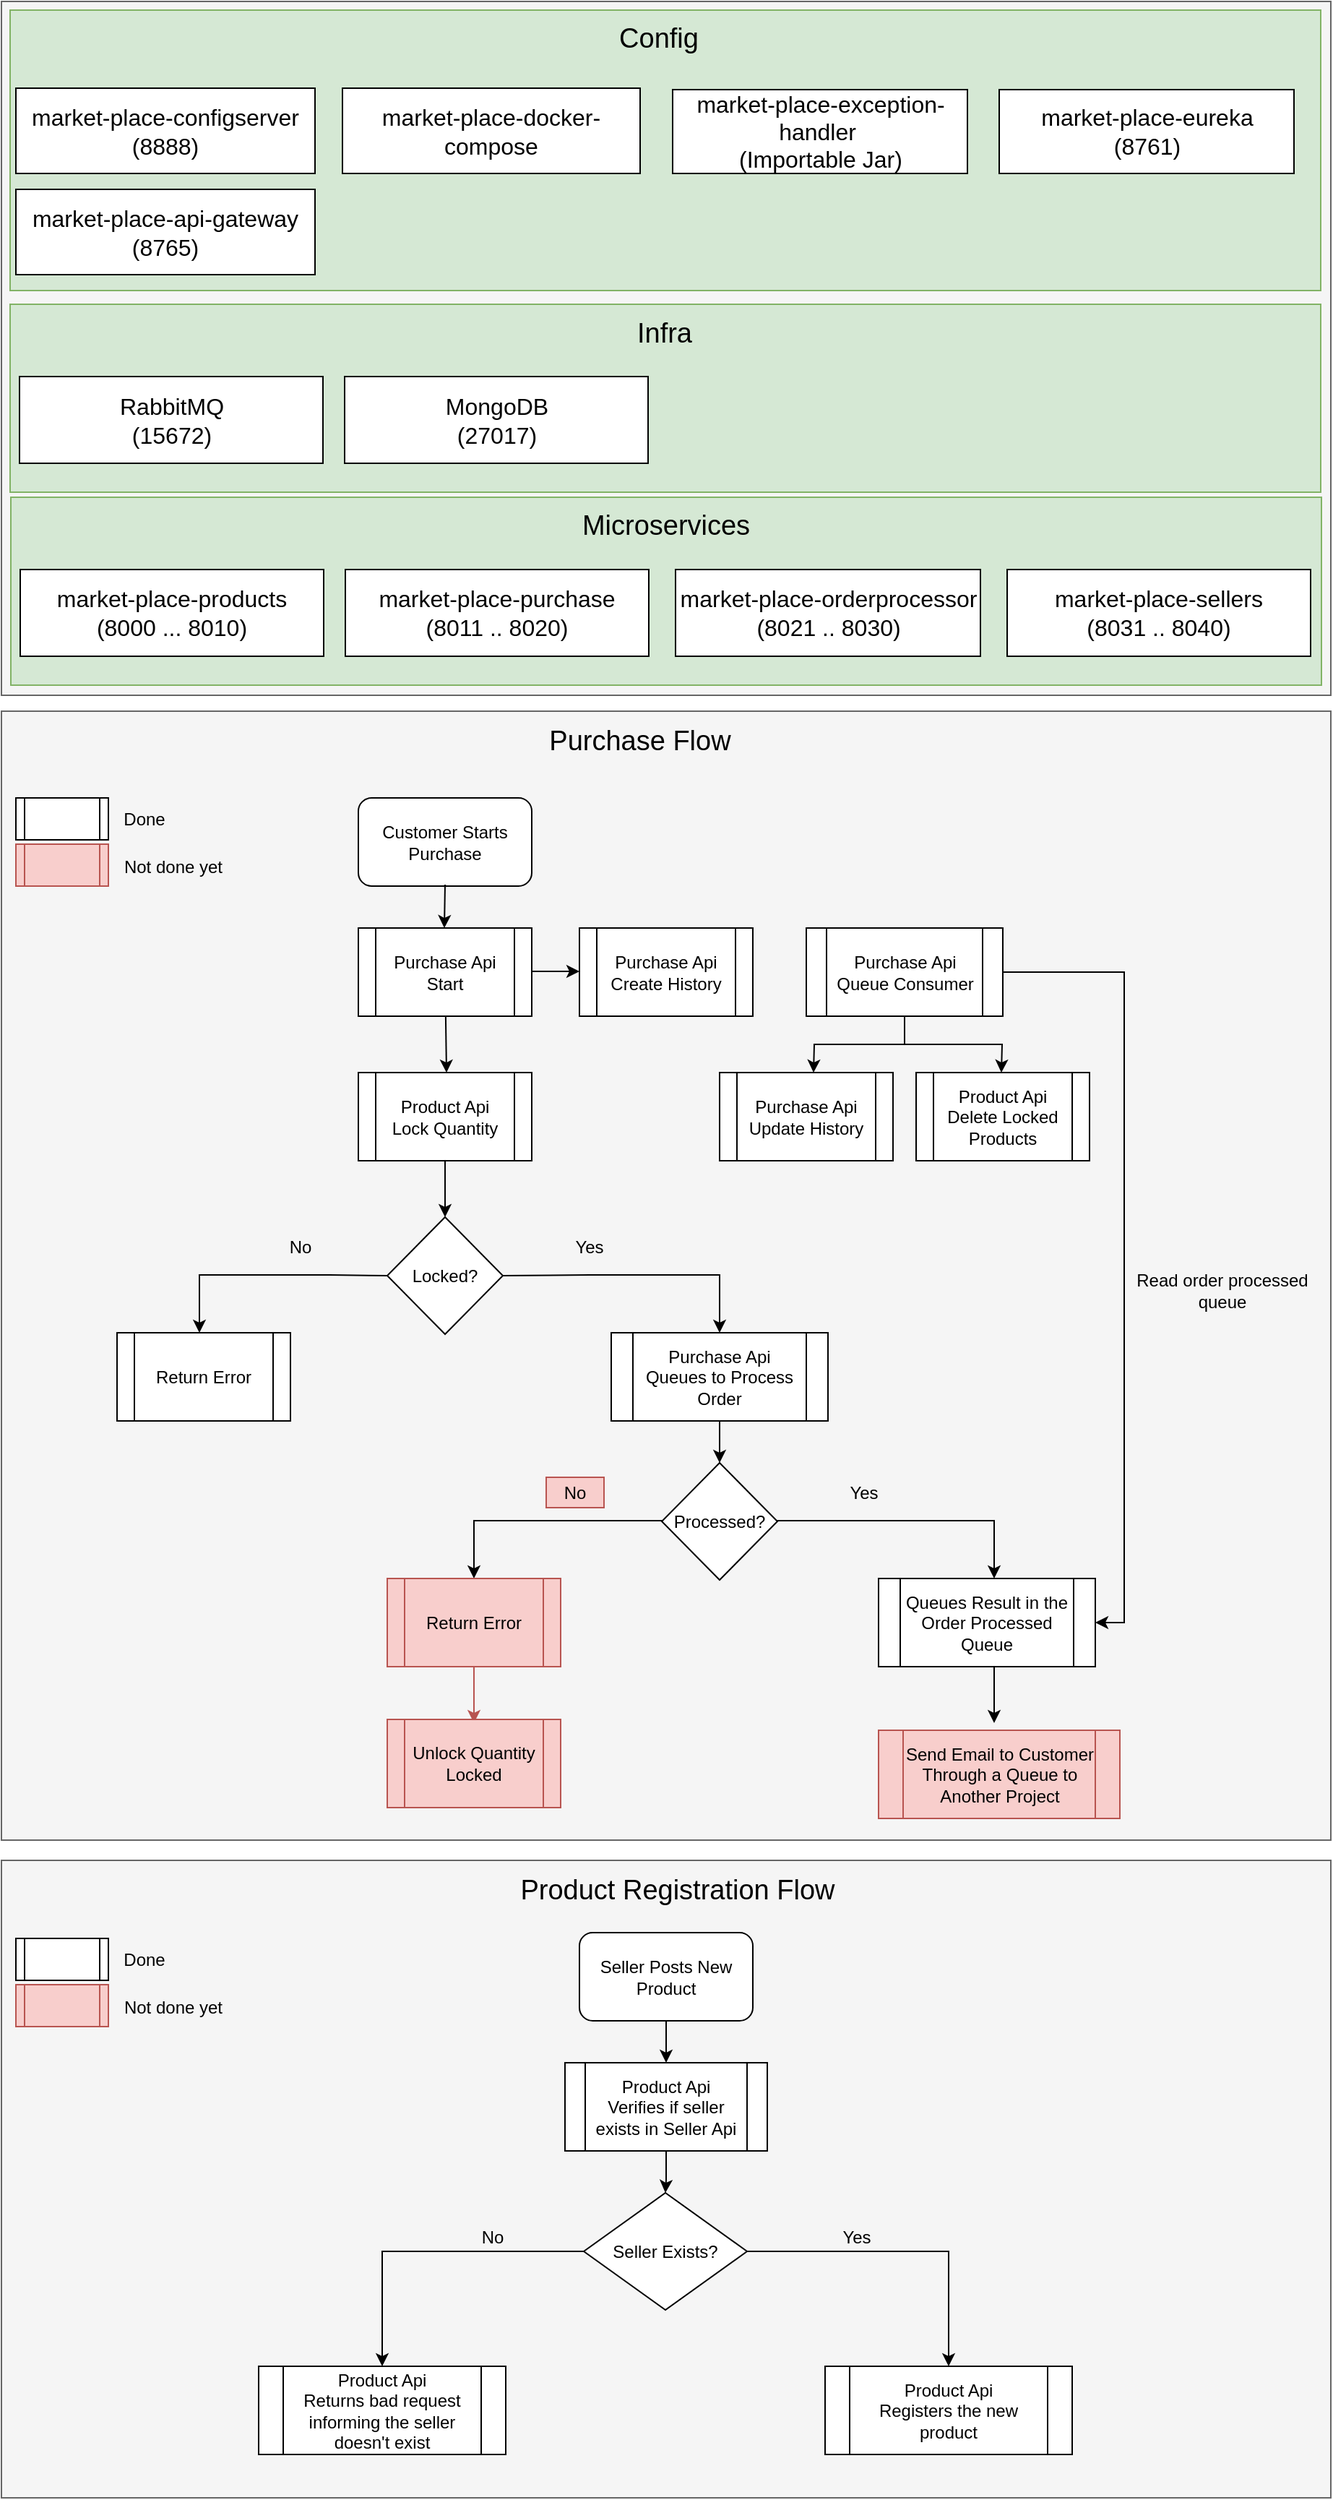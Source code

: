 <mxfile version="12.4.2" type="device" pages="1"><diagram name="Page-1" id="edf60f1a-56cd-e834-aa8a-f176f3a09ee4"><mxGraphModel dx="1422" dy="862" grid="1" gridSize="10" guides="1" tooltips="1" connect="1" arrows="1" fold="1" page="1" pageScale="1" pageWidth="1100" pageHeight="850" background="#ffffff" math="0" shadow="0"><root><mxCell id="0"/><mxCell id="1" parent="0"/><mxCell id="MPSQb2iCZfDgoAtvopAF-2" value="" style="rounded=0;whiteSpace=wrap;html=1;fillColor=#f5f5f5;glass=0;shadow=0;comic=0;fillOpacity=100;strokeColor=#666666;fontColor=#333333;" parent="1" vertex="1"><mxGeometry x="90" y="491" width="920" height="781" as="geometry"/></mxCell><mxCell id="Mo7t4FhtfActWDf6KBwc-1" value="Customer Starts Purchase" style="rounded=1;whiteSpace=wrap;html=1;" parent="1" vertex="1"><mxGeometry x="337" y="551" width="120" height="61" as="geometry"/></mxCell><mxCell id="Mo7t4FhtfActWDf6KBwc-4" value="Locked?" style="rhombus;whiteSpace=wrap;html=1;" parent="1" vertex="1"><mxGeometry x="357" y="841" width="80" height="81" as="geometry"/></mxCell><mxCell id="Mo7t4FhtfActWDf6KBwc-5" value="" style="endArrow=classic;html=1;exitX=0.5;exitY=1;exitDx=0;exitDy=0;" parent="1" target="Mo7t4FhtfActWDf6KBwc-4" edge="1"><mxGeometry width="50" height="50" relative="1" as="geometry"><mxPoint x="397" y="801" as="sourcePoint"/><mxPoint x="407" y="751" as="targetPoint"/></mxGeometry></mxCell><mxCell id="Mo7t4FhtfActWDf6KBwc-11" value="" style="endArrow=classic;html=1;rounded=0;exitX=0;exitY=0.5;exitDx=0;exitDy=0;entryX=0.5;entryY=0;entryDx=0;entryDy=0;" parent="1" source="Mo7t4FhtfActWDf6KBwc-4" edge="1"><mxGeometry width="50" height="50" relative="1" as="geometry"><mxPoint x="167" y="1051" as="sourcePoint"/><mxPoint x="227" y="921" as="targetPoint"/><Array as="points"><mxPoint x="317" y="881"/><mxPoint x="287" y="881"/><mxPoint x="227" y="881"/></Array></mxGeometry></mxCell><mxCell id="Mo7t4FhtfActWDf6KBwc-12" value="No" style="text;html=1;strokeColor=none;fillColor=none;align=center;verticalAlign=middle;whiteSpace=wrap;rounded=0;" parent="1" vertex="1"><mxGeometry x="277" y="851" width="40" height="21" as="geometry"/></mxCell><mxCell id="Mo7t4FhtfActWDf6KBwc-14" value="" style="endArrow=classic;html=1;rounded=0;exitX=1;exitY=0.5;exitDx=0;exitDy=0;entryX=0.5;entryY=0;entryDx=0;entryDy=0;" parent="1" source="Mo7t4FhtfActWDf6KBwc-4" edge="1"><mxGeometry width="50" height="50" relative="1" as="geometry"><mxPoint x="707" y="861" as="sourcePoint"/><mxPoint x="587" y="921" as="targetPoint"/><Array as="points"><mxPoint x="497" y="881"/><mxPoint x="547" y="881"/><mxPoint x="587" y="881"/></Array></mxGeometry></mxCell><mxCell id="Mo7t4FhtfActWDf6KBwc-15" value="Yes" style="text;html=1;strokeColor=none;fillColor=none;align=center;verticalAlign=middle;whiteSpace=wrap;rounded=0;" parent="1" vertex="1"><mxGeometry x="477" y="851" width="40" height="21" as="geometry"/></mxCell><mxCell id="Mo7t4FhtfActWDf6KBwc-16" value="Processed?" style="rhombus;whiteSpace=wrap;html=1;" parent="1" vertex="1"><mxGeometry x="547" y="1011" width="80" height="81" as="geometry"/></mxCell><mxCell id="Mo7t4FhtfActWDf6KBwc-17" value="" style="endArrow=classic;html=1;exitX=0.5;exitY=1;exitDx=0;exitDy=0;" parent="1" target="Mo7t4FhtfActWDf6KBwc-16" edge="1"><mxGeometry width="50" height="50" relative="1" as="geometry"><mxPoint x="587" y="981" as="sourcePoint"/><mxPoint x="407" y="851" as="targetPoint"/></mxGeometry></mxCell><mxCell id="Mo7t4FhtfActWDf6KBwc-18" value="" style="endArrow=classic;html=1;rounded=0;exitX=0;exitY=0.5;exitDx=0;exitDy=0;entryX=0.5;entryY=0;entryDx=0;entryDy=0;" parent="1" edge="1"><mxGeometry width="50" height="50" relative="1" as="geometry"><mxPoint x="547" y="1051" as="sourcePoint"/><mxPoint x="417" y="1091" as="targetPoint"/><Array as="points"><mxPoint x="507" y="1051"/><mxPoint x="477" y="1051"/><mxPoint x="417" y="1051"/></Array></mxGeometry></mxCell><mxCell id="Mo7t4FhtfActWDf6KBwc-19" value="No" style="text;html=1;strokeColor=#b85450;fillColor=#f8cecc;align=center;verticalAlign=middle;whiteSpace=wrap;rounded=0;" parent="1" vertex="1"><mxGeometry x="467" y="1021" width="40" height="21" as="geometry"/></mxCell><mxCell id="Mo7t4FhtfActWDf6KBwc-22" value="" style="endArrow=classic;html=1;exitX=0.5;exitY=1;exitDx=0;exitDy=0;fillColor=#f8cecc;strokeColor=#b85450;" parent="1" edge="1"><mxGeometry width="50" height="50" relative="1" as="geometry"><mxPoint x="417" y="1151" as="sourcePoint"/><mxPoint x="417" y="1191" as="targetPoint"/></mxGeometry></mxCell><mxCell id="Mo7t4FhtfActWDf6KBwc-25" value="" style="endArrow=classic;html=1;rounded=0;exitX=1;exitY=0.5;exitDx=0;exitDy=0;entryX=0.5;entryY=0;entryDx=0;entryDy=0;" parent="1" edge="1"><mxGeometry width="50" height="50" relative="1" as="geometry"><mxPoint x="627" y="1051" as="sourcePoint"/><mxPoint x="777" y="1091" as="targetPoint"/><Array as="points"><mxPoint x="687" y="1051"/><mxPoint x="737" y="1051"/><mxPoint x="777" y="1051"/></Array></mxGeometry></mxCell><mxCell id="Mo7t4FhtfActWDf6KBwc-26" value="Yes" style="text;html=1;strokeColor=none;fillColor=none;align=center;verticalAlign=middle;whiteSpace=wrap;rounded=0;" parent="1" vertex="1"><mxGeometry x="667" y="1021" width="40" height="21" as="geometry"/></mxCell><mxCell id="Mo7t4FhtfActWDf6KBwc-28" value="" style="endArrow=classic;html=1;exitX=0.5;exitY=1;exitDx=0;exitDy=0;" parent="1" edge="1"><mxGeometry width="50" height="50" relative="1" as="geometry"><mxPoint x="777" y="1151" as="sourcePoint"/><mxPoint x="777" y="1191" as="targetPoint"/></mxGeometry></mxCell><mxCell id="N288g8513VUEFOwuXe49-11" style="edgeStyle=orthogonalEdgeStyle;rounded=0;jumpSize=5;orthogonalLoop=1;jettySize=auto;html=1;exitX=1;exitY=0.5;exitDx=0;exitDy=0;entryX=0;entryY=0.5;entryDx=0;entryDy=0;" parent="1" edge="1"><mxGeometry relative="1" as="geometry"><mxPoint x="490" y="671" as="targetPoint"/><mxPoint x="457" y="671" as="sourcePoint"/></mxGeometry></mxCell><mxCell id="EybDc1VSDSMqDI_E5JhZ-2" value="" style="endArrow=classic;html=1;" parent="1" edge="1"><mxGeometry width="50" height="50" relative="1" as="geometry"><mxPoint x="397.429" y="701" as="sourcePoint"/><mxPoint x="398" y="741" as="targetPoint"/></mxGeometry></mxCell><mxCell id="EybDc1VSDSMqDI_E5JhZ-3" value="" style="endArrow=classic;html=1;" parent="1" edge="1"><mxGeometry width="50" height="50" relative="1" as="geometry"><mxPoint x="397" y="611" as="sourcePoint"/><mxPoint x="396.5" y="641" as="targetPoint"/></mxGeometry></mxCell><mxCell id="N288g8513VUEFOwuXe49-8" style="edgeStyle=orthogonalEdgeStyle;rounded=0;jumpSize=5;orthogonalLoop=1;jettySize=auto;html=1;exitX=1;exitY=0.5;exitDx=0;exitDy=0;entryX=1;entryY=0.5;entryDx=0;entryDy=0;" parent="1" source="_pl0MvW1H9vZf1-IEfQ_-7" target="_pl0MvW1H9vZf1-IEfQ_-13" edge="1"><mxGeometry relative="1" as="geometry"><mxPoint x="837" y="1121" as="targetPoint"/></mxGeometry></mxCell><mxCell id="57rck8N1SdKIHW1OdS8E-4" value="Read order processed queue" style="text;html=1;strokeColor=none;fillColor=none;align=center;verticalAlign=middle;whiteSpace=wrap;rounded=0;" parent="1" vertex="1"><mxGeometry x="870" y="881" width="130" height="21" as="geometry"/></mxCell><mxCell id="N288g8513VUEFOwuXe49-2" value="" style="endArrow=classic;html=1;rounded=0;jumpSize=5;edgeStyle=orthogonalEdgeStyle;entryX=0.5;entryY=0;entryDx=0;entryDy=0;" parent="1" source="_pl0MvW1H9vZf1-IEfQ_-7" edge="1"><mxGeometry width="50" height="50" relative="1" as="geometry"><mxPoint x="602" y="751" as="sourcePoint"/><mxPoint x="782" y="741" as="targetPoint"/></mxGeometry></mxCell><mxCell id="N288g8513VUEFOwuXe49-5" value="" style="endArrow=classic;html=1;rounded=0;jumpSize=5;edgeStyle=orthogonalEdgeStyle;exitX=0.5;exitY=1;exitDx=0;exitDy=0;entryX=0.5;entryY=0;entryDx=0;entryDy=0;" parent="1" source="_pl0MvW1H9vZf1-IEfQ_-7" edge="1"><mxGeometry width="50" height="50" relative="1" as="geometry"><mxPoint x="732" y="711" as="sourcePoint"/><mxPoint x="652" y="741" as="targetPoint"/></mxGeometry></mxCell><mxCell id="MPSQb2iCZfDgoAtvopAF-3" value="Purchase Flow" style="text;html=1;strokeColor=none;fillColor=none;align=center;verticalAlign=middle;whiteSpace=wrap;rounded=0;shadow=0;glass=0;comic=0;fontSize=19;" parent="1" vertex="1"><mxGeometry x="467" y="501" width="130" height="21" as="geometry"/></mxCell><mxCell id="MPSQb2iCZfDgoAtvopAF-4" value="" style="rounded=0;whiteSpace=wrap;html=1;shadow=0;glass=0;comic=0;fillColor=#f5f5f5;fontSize=19;strokeColor=#666666;fontColor=#333333;" parent="1" vertex="1"><mxGeometry x="90" width="920" height="480" as="geometry"/></mxCell><mxCell id="_pl0MvW1H9vZf1-IEfQ_-1" value="" style="rounded=0;whiteSpace=wrap;html=1;shadow=0;glass=0;comic=0;fillColor=#f5f5f5;fontSize=19;strokeColor=#666666;fontColor=#333333;" parent="1" vertex="1"><mxGeometry x="90" y="1286" width="920" height="441" as="geometry"/></mxCell><mxCell id="_pl0MvW1H9vZf1-IEfQ_-2" value="Product Registration Flow" style="text;html=1;strokeColor=none;fillColor=none;align=center;verticalAlign=middle;whiteSpace=wrap;rounded=0;shadow=0;glass=0;comic=0;fontSize=19;" parent="1" vertex="1"><mxGeometry x="439" y="1296" width="238" height="21" as="geometry"/></mxCell><mxCell id="_pl0MvW1H9vZf1-IEfQ_-28" value="" style="edgeStyle=orthogonalEdgeStyle;rounded=0;orthogonalLoop=1;jettySize=auto;html=1;" parent="1" source="_pl0MvW1H9vZf1-IEfQ_-3" target="_pl0MvW1H9vZf1-IEfQ_-4" edge="1"><mxGeometry relative="1" as="geometry"/></mxCell><mxCell id="_pl0MvW1H9vZf1-IEfQ_-3" value="Seller Posts New Product" style="rounded=1;whiteSpace=wrap;html=1;shadow=0;" parent="1" vertex="1"><mxGeometry x="490" y="1336" width="120" height="61" as="geometry"/></mxCell><mxCell id="_pl0MvW1H9vZf1-IEfQ_-30" value="" style="edgeStyle=orthogonalEdgeStyle;rounded=0;orthogonalLoop=1;jettySize=auto;html=1;" parent="1" source="_pl0MvW1H9vZf1-IEfQ_-4" target="_pl0MvW1H9vZf1-IEfQ_-29" edge="1"><mxGeometry relative="1" as="geometry"/></mxCell><mxCell id="_pl0MvW1H9vZf1-IEfQ_-4" value="Product Api&lt;br&gt;Verifies if seller exists in Seller Api" style="shape=process;whiteSpace=wrap;html=1;backgroundOutline=1;shadow=0;" parent="1" vertex="1"><mxGeometry x="480" y="1426" width="140" height="61" as="geometry"/></mxCell><mxCell id="_pl0MvW1H9vZf1-IEfQ_-5" value="Purchase Api&lt;br&gt;Start" style="shape=process;whiteSpace=wrap;html=1;backgroundOutline=1;shadow=0;" parent="1" vertex="1"><mxGeometry x="337" y="641" width="120" height="61" as="geometry"/></mxCell><mxCell id="_pl0MvW1H9vZf1-IEfQ_-6" value="Purchase Api&lt;br&gt;Create History" style="shape=process;whiteSpace=wrap;html=1;backgroundOutline=1;shadow=0;" parent="1" vertex="1"><mxGeometry x="490" y="641" width="120" height="61" as="geometry"/></mxCell><mxCell id="_pl0MvW1H9vZf1-IEfQ_-7" value="Purchase Api&lt;br&gt;Queue Consumer" style="shape=process;whiteSpace=wrap;html=1;backgroundOutline=1;shadow=0;" parent="1" vertex="1"><mxGeometry x="647" y="641" width="136" height="61" as="geometry"/></mxCell><mxCell id="_pl0MvW1H9vZf1-IEfQ_-8" value="Product Api&lt;br&gt;Lock Quantity" style="shape=process;whiteSpace=wrap;html=1;backgroundOutline=1;shadow=0;" parent="1" vertex="1"><mxGeometry x="337" y="741" width="120" height="61" as="geometry"/></mxCell><mxCell id="_pl0MvW1H9vZf1-IEfQ_-9" value="Purchase Api&lt;br&gt;Update History" style="shape=process;whiteSpace=wrap;html=1;backgroundOutline=1;shadow=0;" parent="1" vertex="1"><mxGeometry x="587" y="741" width="120" height="61" as="geometry"/></mxCell><mxCell id="_pl0MvW1H9vZf1-IEfQ_-10" value="Product Api&lt;br&gt;Delete Locked Products" style="shape=process;whiteSpace=wrap;html=1;backgroundOutline=1;shadow=0;" parent="1" vertex="1"><mxGeometry x="723" y="741" width="120" height="61" as="geometry"/></mxCell><mxCell id="_pl0MvW1H9vZf1-IEfQ_-11" value="Return Error" style="shape=process;whiteSpace=wrap;html=1;backgroundOutline=1;shadow=0;" parent="1" vertex="1"><mxGeometry x="170" y="921" width="120" height="61" as="geometry"/></mxCell><mxCell id="_pl0MvW1H9vZf1-IEfQ_-12" value="Purchase Api&lt;br&gt;Queues to Process Order" style="shape=process;whiteSpace=wrap;html=1;backgroundOutline=1;shadow=0;" parent="1" vertex="1"><mxGeometry x="512" y="921" width="150" height="61" as="geometry"/></mxCell><mxCell id="_pl0MvW1H9vZf1-IEfQ_-13" value="Queues Result in the Order Processed Queue" style="shape=process;whiteSpace=wrap;html=1;backgroundOutline=1;shadow=0;" parent="1" vertex="1"><mxGeometry x="697" y="1091" width="150" height="61" as="geometry"/></mxCell><mxCell id="_pl0MvW1H9vZf1-IEfQ_-14" value="Return Error" style="shape=process;whiteSpace=wrap;html=1;backgroundOutline=1;shadow=0;fillColor=#f8cecc;strokeColor=#b85450;" parent="1" vertex="1"><mxGeometry x="357" y="1091" width="120" height="61" as="geometry"/></mxCell><mxCell id="_pl0MvW1H9vZf1-IEfQ_-15" value="Unlock Quantity&lt;br&gt;Locked" style="shape=process;whiteSpace=wrap;html=1;backgroundOutline=1;shadow=0;fillColor=#f8cecc;strokeColor=#b85450;" parent="1" vertex="1"><mxGeometry x="357" y="1188.5" width="120" height="61" as="geometry"/></mxCell><mxCell id="_pl0MvW1H9vZf1-IEfQ_-16" value="Send Email to Customer Through a Queue to Another Project" style="shape=process;whiteSpace=wrap;html=1;backgroundOutline=1;shadow=0;fillColor=#f8cecc;strokeColor=#b85450;" parent="1" vertex="1"><mxGeometry x="697" y="1196" width="167" height="61" as="geometry"/></mxCell><mxCell id="_pl0MvW1H9vZf1-IEfQ_-17" value="" style="shape=process;whiteSpace=wrap;html=1;backgroundOutline=1;shadow=0;fillColor=#f8cecc;strokeColor=#b85450;" parent="1" vertex="1"><mxGeometry x="100" y="583" width="64" height="29" as="geometry"/></mxCell><mxCell id="_pl0MvW1H9vZf1-IEfQ_-20" value="Not done yet" style="text;html=1;strokeColor=none;fillColor=none;align=center;verticalAlign=middle;whiteSpace=wrap;rounded=0;shadow=0;" parent="1" vertex="1"><mxGeometry x="164" y="588" width="90" height="21" as="geometry"/></mxCell><mxCell id="_pl0MvW1H9vZf1-IEfQ_-21" value="" style="shape=process;whiteSpace=wrap;html=1;backgroundOutline=1;shadow=0;" parent="1" vertex="1"><mxGeometry x="100" y="551" width="64" height="29" as="geometry"/></mxCell><mxCell id="_pl0MvW1H9vZf1-IEfQ_-22" value="Done" style="text;html=1;strokeColor=none;fillColor=none;align=center;verticalAlign=middle;whiteSpace=wrap;rounded=0;shadow=0;" parent="1" vertex="1"><mxGeometry x="169" y="555" width="40" height="21" as="geometry"/></mxCell><mxCell id="_pl0MvW1H9vZf1-IEfQ_-24" value="" style="shape=process;whiteSpace=wrap;html=1;backgroundOutline=1;shadow=0;fillColor=#f8cecc;strokeColor=#b85450;" parent="1" vertex="1"><mxGeometry x="100" y="1372" width="64" height="29" as="geometry"/></mxCell><mxCell id="_pl0MvW1H9vZf1-IEfQ_-25" value="Not done yet" style="text;html=1;strokeColor=none;fillColor=none;align=center;verticalAlign=middle;whiteSpace=wrap;rounded=0;shadow=0;" parent="1" vertex="1"><mxGeometry x="164" y="1377" width="90" height="21" as="geometry"/></mxCell><mxCell id="_pl0MvW1H9vZf1-IEfQ_-26" value="" style="shape=process;whiteSpace=wrap;html=1;backgroundOutline=1;shadow=0;" parent="1" vertex="1"><mxGeometry x="100" y="1340" width="64" height="29" as="geometry"/></mxCell><mxCell id="_pl0MvW1H9vZf1-IEfQ_-27" value="Done" style="text;html=1;strokeColor=none;fillColor=none;align=center;verticalAlign=middle;whiteSpace=wrap;rounded=0;shadow=0;" parent="1" vertex="1"><mxGeometry x="169" y="1344" width="40" height="21" as="geometry"/></mxCell><mxCell id="_pl0MvW1H9vZf1-IEfQ_-32" value="" style="edgeStyle=orthogonalEdgeStyle;rounded=0;orthogonalLoop=1;jettySize=auto;html=1;" parent="1" source="_pl0MvW1H9vZf1-IEfQ_-29" target="_pl0MvW1H9vZf1-IEfQ_-31" edge="1"><mxGeometry relative="1" as="geometry"/></mxCell><mxCell id="_pl0MvW1H9vZf1-IEfQ_-36" value="" style="edgeStyle=orthogonalEdgeStyle;rounded=0;orthogonalLoop=1;jettySize=auto;html=1;" parent="1" source="_pl0MvW1H9vZf1-IEfQ_-29" target="_pl0MvW1H9vZf1-IEfQ_-35" edge="1"><mxGeometry relative="1" as="geometry"/></mxCell><mxCell id="_pl0MvW1H9vZf1-IEfQ_-29" value="Seller Exists?" style="rhombus;whiteSpace=wrap;html=1;" parent="1" vertex="1"><mxGeometry x="493" y="1516" width="113" height="81" as="geometry"/></mxCell><mxCell id="_pl0MvW1H9vZf1-IEfQ_-31" value="Product Api&lt;br&gt;Returns bad request informing the seller doesn't exist" style="shape=process;whiteSpace=wrap;html=1;backgroundOutline=1;shadow=0;" parent="1" vertex="1"><mxGeometry x="268" y="1636" width="171" height="61" as="geometry"/></mxCell><mxCell id="_pl0MvW1H9vZf1-IEfQ_-33" value="No" style="text;html=1;strokeColor=none;fillColor=none;align=center;verticalAlign=middle;whiteSpace=wrap;rounded=0;shadow=0;" parent="1" vertex="1"><mxGeometry x="410" y="1536" width="40" height="21" as="geometry"/></mxCell><mxCell id="_pl0MvW1H9vZf1-IEfQ_-35" value="Product Api&lt;br&gt;Registers the new product" style="shape=process;whiteSpace=wrap;html=1;backgroundOutline=1;shadow=0;" parent="1" vertex="1"><mxGeometry x="660" y="1636" width="171" height="61" as="geometry"/></mxCell><mxCell id="_pl0MvW1H9vZf1-IEfQ_-38" value="Yes" style="text;html=1;strokeColor=none;fillColor=none;align=center;verticalAlign=middle;whiteSpace=wrap;rounded=0;shadow=0;" parent="1" vertex="1"><mxGeometry x="662" y="1536" width="40" height="21" as="geometry"/></mxCell><mxCell id="p5hd4olbgoOidPMNwB2p-1" value="" style="rounded=0;whiteSpace=wrap;html=1;fillColor=#d5e8d4;strokeColor=#82b366;" parent="1" vertex="1"><mxGeometry x="96.5" y="343" width="907" height="130" as="geometry"/></mxCell><mxCell id="_pl0MvW1H9vZf1-IEfQ_-39" value="market-place-sellers&lt;br&gt;(8031 .. 8040)" style="rounded=0;whiteSpace=wrap;html=1;shadow=0;glass=0;comic=0;fillColor=#ffffff;gradientColor=none;fontSize=16;aspect=fixed;" parent="1" vertex="1"><mxGeometry x="786" y="393" width="210" height="60" as="geometry"/></mxCell><mxCell id="MPSQb2iCZfDgoAtvopAF-8" value="market-place-orderprocessor&lt;br&gt;(8021 .. 8030)" style="rounded=0;whiteSpace=wrap;html=1;shadow=0;glass=0;comic=0;fillColor=#ffffff;gradientColor=none;fontSize=16;aspect=fixed;" parent="1" vertex="1"><mxGeometry x="556.5" y="393" width="211" height="60" as="geometry"/></mxCell><mxCell id="MPSQb2iCZfDgoAtvopAF-7" value="market-place-purchase&lt;br&gt;(8011 .. 8020)" style="rounded=0;whiteSpace=wrap;html=1;shadow=0;glass=0;comic=0;fillColor=#ffffff;gradientColor=none;fontSize=16;aspect=fixed;" parent="1" vertex="1"><mxGeometry x="328" y="393" width="210" height="60" as="geometry"/></mxCell><mxCell id="MPSQb2iCZfDgoAtvopAF-6" value="market-place-products&lt;br&gt;(8000 ... 8010)" style="rounded=0;whiteSpace=wrap;html=1;shadow=0;glass=0;comic=0;fillColor=#ffffff;gradientColor=none;fontSize=16;aspect=fixed;" parent="1" vertex="1"><mxGeometry x="103" y="393" width="210" height="60" as="geometry"/></mxCell><mxCell id="p5hd4olbgoOidPMNwB2p-2" value="Microservices" style="text;html=1;strokeColor=none;fillColor=none;align=center;verticalAlign=middle;whiteSpace=wrap;rounded=0;shadow=0;glass=0;comic=0;fontSize=19;" parent="1" vertex="1"><mxGeometry x="484.5" y="353" width="130" height="20" as="geometry"/></mxCell><mxCell id="p5hd4olbgoOidPMNwB2p-6" value="" style="rounded=0;whiteSpace=wrap;html=1;fillColor=#d5e8d4;strokeColor=#82b366;" parent="1" vertex="1"><mxGeometry x="96" y="6" width="907" height="194" as="geometry"/></mxCell><mxCell id="p5hd4olbgoOidPMNwB2p-8" value="market-place-exception-handler&amp;nbsp;&lt;br&gt;(Importable Jar)" style="rounded=0;whiteSpace=wrap;html=1;shadow=0;glass=0;comic=0;fillColor=#ffffff;gradientColor=none;fontSize=16;aspect=fixed;" parent="1" vertex="1"><mxGeometry x="554.5" y="61" width="204" height="58" as="geometry"/></mxCell><mxCell id="p5hd4olbgoOidPMNwB2p-9" value="market-place-docker-compose" style="rounded=0;whiteSpace=wrap;html=1;shadow=0;glass=0;comic=0;fillColor=#ffffff;gradientColor=none;fontSize=16;aspect=fixed;" parent="1" vertex="1"><mxGeometry x="326" y="60" width="206" height="59" as="geometry"/></mxCell><mxCell id="p5hd4olbgoOidPMNwB2p-10" value="market-place-configserver&lt;br&gt;(8888)" style="rounded=0;whiteSpace=wrap;html=1;shadow=0;glass=0;comic=0;fillColor=#ffffff;gradientColor=none;fontSize=16;aspect=fixed;" parent="1" vertex="1"><mxGeometry x="100" y="60" width="207" height="59" as="geometry"/></mxCell><mxCell id="p5hd4olbgoOidPMNwB2p-11" value="Config" style="text;html=1;strokeColor=none;fillColor=none;align=center;verticalAlign=middle;whiteSpace=wrap;rounded=0;shadow=0;glass=0;comic=0;fontSize=19;" parent="1" vertex="1"><mxGeometry x="480" y="16" width="130" height="20" as="geometry"/></mxCell><mxCell id="p5hd4olbgoOidPMNwB2p-12" value="" style="rounded=0;whiteSpace=wrap;html=1;fillColor=#d5e8d4;strokeColor=#82b366;" parent="1" vertex="1"><mxGeometry x="96" y="209.5" width="907" height="130" as="geometry"/></mxCell><mxCell id="p5hd4olbgoOidPMNwB2p-13" value="MongoDB&lt;br&gt;(27017)" style="rounded=0;whiteSpace=wrap;html=1;shadow=0;glass=0;comic=0;fillColor=#ffffff;gradientColor=none;fontSize=16;aspect=fixed;" parent="1" vertex="1"><mxGeometry x="327.5" y="259.5" width="210" height="60" as="geometry"/></mxCell><mxCell id="p5hd4olbgoOidPMNwB2p-14" value="RabbitMQ&lt;br&gt;(15672)" style="rounded=0;whiteSpace=wrap;html=1;shadow=0;glass=0;comic=0;fillColor=#ffffff;gradientColor=none;fontSize=16;aspect=fixed;" parent="1" vertex="1"><mxGeometry x="102.5" y="259.5" width="210" height="60" as="geometry"/></mxCell><mxCell id="p5hd4olbgoOidPMNwB2p-15" value="Infra" style="text;html=1;strokeColor=none;fillColor=none;align=center;verticalAlign=middle;whiteSpace=wrap;rounded=0;shadow=0;glass=0;comic=0;fontSize=19;" parent="1" vertex="1"><mxGeometry x="484" y="219.5" width="130" height="20" as="geometry"/></mxCell><mxCell id="p5hd4olbgoOidPMNwB2p-16" value="market-place-eureka&lt;br&gt;(8761)" style="rounded=0;whiteSpace=wrap;html=1;shadow=0;glass=0;comic=0;fillColor=#ffffff;gradientColor=none;fontSize=16;aspect=fixed;" parent="1" vertex="1"><mxGeometry x="780.5" y="61" width="204" height="58" as="geometry"/></mxCell><mxCell id="Avv0VnGoMXWcoT9dLx-4-1" value="market-place-api-gateway&lt;br&gt;(8765)" style="rounded=0;whiteSpace=wrap;html=1;shadow=0;glass=0;comic=0;fillColor=#ffffff;gradientColor=none;fontSize=16;aspect=fixed;" vertex="1" parent="1"><mxGeometry x="100" y="130" width="207" height="59" as="geometry"/></mxCell></root></mxGraphModel></diagram></mxfile>